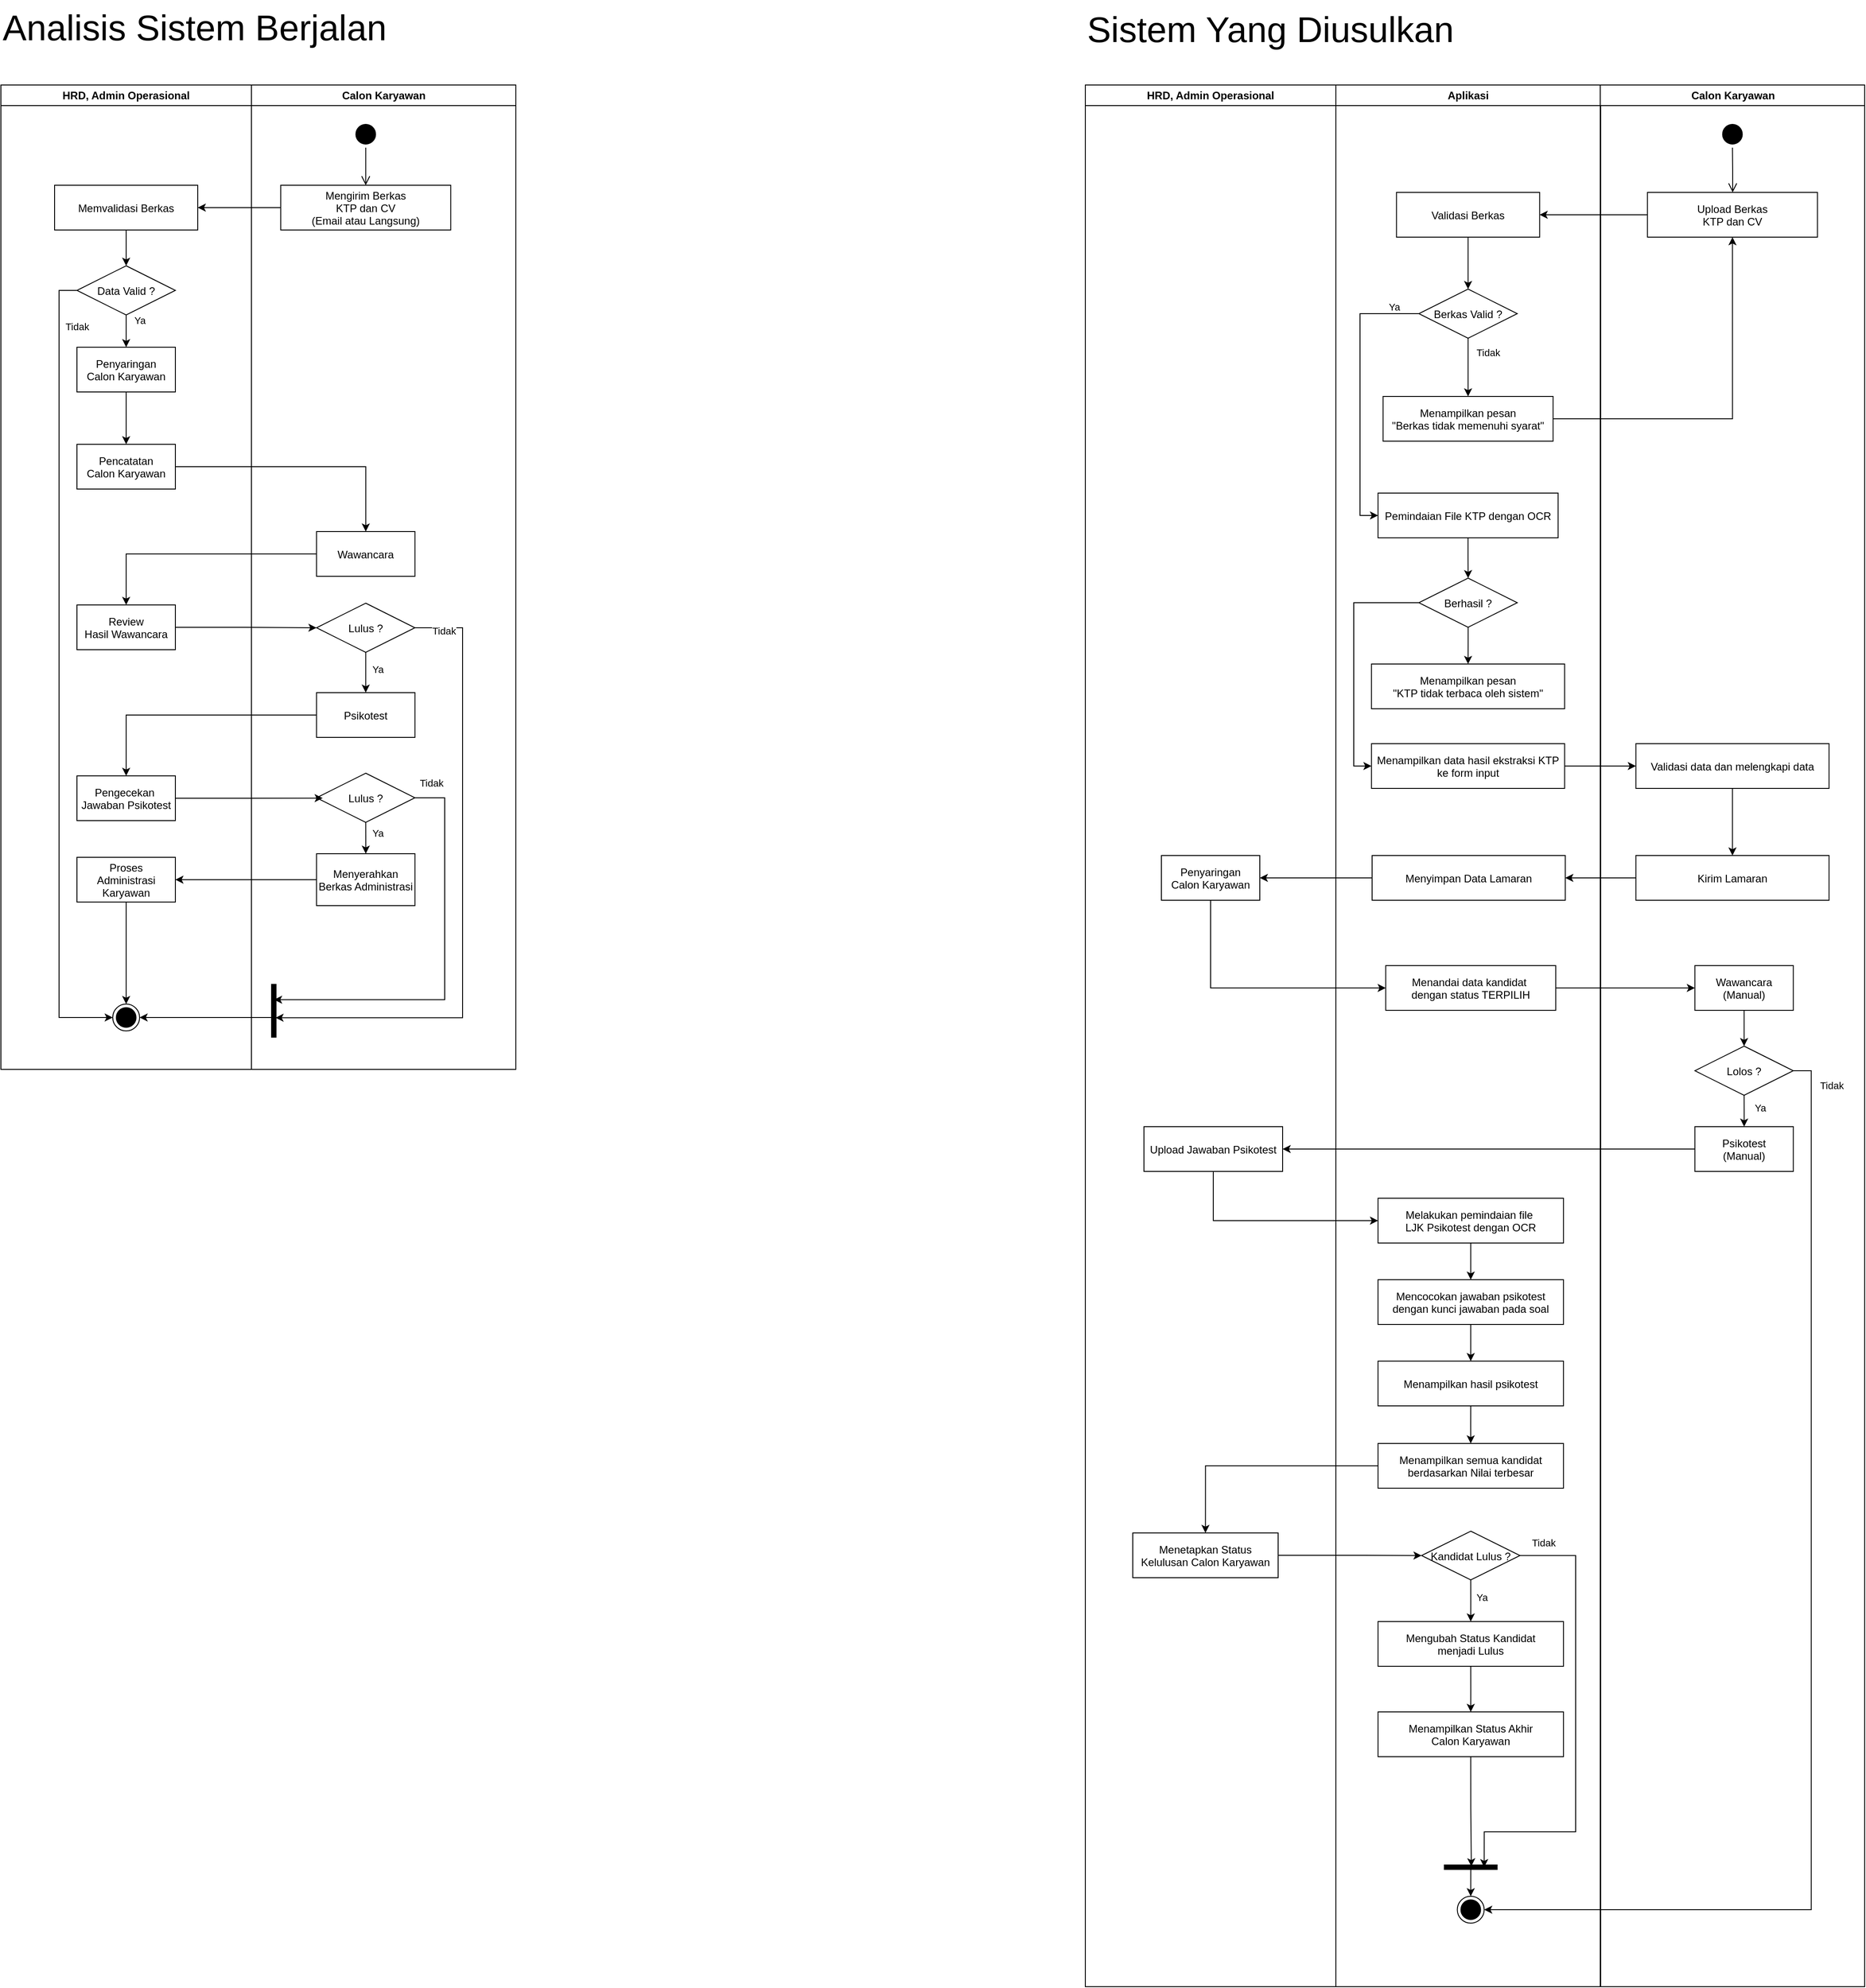<mxfile version="28.0.6">
  <diagram name="Gambaran Umum" id="e7e014a7-5840-1c2e-5031-d8a46d1fe8dd">
    <mxGraphModel dx="992" dy="502" grid="0" gridSize="10" guides="1" tooltips="1" connect="1" arrows="1" fold="1" page="1" pageScale="1" pageWidth="1169" pageHeight="826" background="none" math="0" shadow="0">
      <root>
        <mxCell id="0" />
        <mxCell id="1" parent="0" />
        <mxCell id="2" value="HRD, Admin Operasional" style="swimlane;whiteSpace=wrap" parent="1" vertex="1">
          <mxGeometry x="40" y="120" width="280" height="1100" as="geometry">
            <mxRectangle x="164.5" y="128" width="90" height="30" as="alternateBounds" />
          </mxGeometry>
        </mxCell>
        <mxCell id="21" value="Data Valid ?" style="rhombus;fillColor=#FFFFFF;strokeColor=#000000;" parent="2" vertex="1">
          <mxGeometry x="85" y="202" width="110" height="55" as="geometry" />
        </mxCell>
        <mxCell id="7" value="Memvalidasi Berkas" style="" parent="2" vertex="1">
          <mxGeometry x="60" y="112" width="160" height="50" as="geometry" />
        </mxCell>
        <mxCell id="RKCoc4Ff2t_dRbGgtJyt-48" style="edgeStyle=orthogonalEdgeStyle;rounded=0;orthogonalLoop=1;jettySize=auto;html=1;exitX=0.5;exitY=1;exitDx=0;exitDy=0;" parent="2" source="7" target="21" edge="1">
          <mxGeometry relative="1" as="geometry" />
        </mxCell>
        <mxCell id="RKCoc4Ff2t_dRbGgtJyt-82" value="Proses&#xa;Administrasi&#xa;Karyawan" style="" parent="2" vertex="1">
          <mxGeometry x="85" y="863" width="110" height="50" as="geometry" />
        </mxCell>
        <mxCell id="YIHD0tMDVWa32eO57tJM-167" value="Pengecekan &#xa;Jawaban Psikotest" style="" parent="2" vertex="1">
          <mxGeometry x="85" y="772" width="110" height="50" as="geometry" />
        </mxCell>
        <mxCell id="YIHD0tMDVWa32eO57tJM-172" value="Review&#xa;Hasil Wawancara" style="" parent="2" vertex="1">
          <mxGeometry x="85" y="581" width="110" height="50" as="geometry" />
        </mxCell>
        <mxCell id="vegIoyeHo5Jib-Qd6CoS-21" value="Penyaringan&#xa;Calon Karyawan" style="" parent="2" vertex="1">
          <mxGeometry x="85" y="293" width="110" height="50" as="geometry" />
        </mxCell>
        <mxCell id="RKCoc4Ff2t_dRbGgtJyt-49" style="edgeStyle=orthogonalEdgeStyle;rounded=0;orthogonalLoop=1;jettySize=auto;html=1;entryX=0.5;entryY=0;entryDx=0;entryDy=0;" parent="2" source="21" target="vegIoyeHo5Jib-Qd6CoS-21" edge="1">
          <mxGeometry relative="1" as="geometry">
            <mxPoint x="140" y="310" as="targetPoint" />
            <mxPoint x="140" y="314" as="sourcePoint" />
          </mxGeometry>
        </mxCell>
        <mxCell id="RKCoc4Ff2t_dRbGgtJyt-101" value="Ya" style="edgeLabel;html=1;align=center;verticalAlign=middle;resizable=0;points=[];" parent="RKCoc4Ff2t_dRbGgtJyt-49" vertex="1" connectable="0">
          <mxGeometry x="-0.739" y="-2" relative="1" as="geometry">
            <mxPoint x="17" as="offset" />
          </mxGeometry>
        </mxCell>
        <mxCell id="3" value="Calon Karyawan" style="swimlane;whiteSpace=wrap" parent="1" vertex="1">
          <mxGeometry x="320" y="120" width="295.5" height="1100" as="geometry" />
        </mxCell>
        <mxCell id="13" value="" style="ellipse;shape=startState;fillColor=#000000;strokeColor=#000000;" parent="3" vertex="1">
          <mxGeometry x="112.75" y="40" width="30" height="30" as="geometry" />
        </mxCell>
        <mxCell id="14" value="" style="edgeStyle=elbowEdgeStyle;elbow=vertical;verticalAlign=bottom;endArrow=open;endSize=8;strokeColor=#000000;endFill=1;rounded=0" parent="3" source="13" target="15" edge="1">
          <mxGeometry x="40" y="20" as="geometry">
            <mxPoint x="55" y="90" as="targetPoint" />
          </mxGeometry>
        </mxCell>
        <mxCell id="RKCoc4Ff2t_dRbGgtJyt-69" style="edgeStyle=orthogonalEdgeStyle;rounded=0;orthogonalLoop=1;jettySize=auto;html=1;exitX=0.5;exitY=1;exitDx=0;exitDy=0;" parent="3" source="RKCoc4Ff2t_dRbGgtJyt-57" target="RKCoc4Ff2t_dRbGgtJyt-66" edge="1">
          <mxGeometry relative="1" as="geometry" />
        </mxCell>
        <mxCell id="RKCoc4Ff2t_dRbGgtJyt-106" value="Ya" style="edgeLabel;html=1;align=center;verticalAlign=middle;resizable=0;points=[];" parent="RKCoc4Ff2t_dRbGgtJyt-69" vertex="1" connectable="0">
          <mxGeometry x="-0.216" y="1" relative="1" as="geometry">
            <mxPoint x="12" y="1" as="offset" />
          </mxGeometry>
        </mxCell>
        <mxCell id="RKCoc4Ff2t_dRbGgtJyt-91" style="edgeStyle=orthogonalEdgeStyle;rounded=0;orthogonalLoop=1;jettySize=auto;html=1;exitX=1;exitY=0.5;exitDx=0;exitDy=0;entryX=0.63;entryY=0.374;entryDx=0;entryDy=0;entryPerimeter=0;" parent="3" source="RKCoc4Ff2t_dRbGgtJyt-57" target="RKCoc4Ff2t_dRbGgtJyt-73" edge="1">
          <mxGeometry relative="1" as="geometry">
            <mxPoint x="5.5" y="992" as="targetPoint" />
            <Array as="points">
              <mxPoint x="236" y="607" />
              <mxPoint x="236" y="1042" />
            </Array>
          </mxGeometry>
        </mxCell>
        <mxCell id="RKCoc4Ff2t_dRbGgtJyt-107" value="Tidak" style="edgeLabel;html=1;align=center;verticalAlign=middle;resizable=0;points=[];" parent="RKCoc4Ff2t_dRbGgtJyt-91" vertex="1" connectable="0">
          <mxGeometry x="-0.785" relative="1" as="geometry">
            <mxPoint x="-21" y="-19" as="offset" />
          </mxGeometry>
        </mxCell>
        <mxCell id="RKCoc4Ff2t_dRbGgtJyt-71" style="edgeStyle=orthogonalEdgeStyle;rounded=0;orthogonalLoop=1;jettySize=auto;html=1;exitX=0.5;exitY=1;exitDx=0;exitDy=0;" parent="3" source="RKCoc4Ff2t_dRbGgtJyt-67" target="RKCoc4Ff2t_dRbGgtJyt-68" edge="1">
          <mxGeometry relative="1" as="geometry" />
        </mxCell>
        <mxCell id="RKCoc4Ff2t_dRbGgtJyt-108" value="Ya" style="edgeLabel;html=1;align=center;verticalAlign=middle;resizable=0;points=[];" parent="RKCoc4Ff2t_dRbGgtJyt-71" vertex="1" connectable="0">
          <mxGeometry x="-0.474" y="-1" relative="1" as="geometry">
            <mxPoint x="14" as="offset" />
          </mxGeometry>
        </mxCell>
        <mxCell id="15" value="Mengirim Berkas&#xa;KTP dan CV&#xa;(Email atau Langsung)" style="" parent="3" vertex="1">
          <mxGeometry x="32.75" y="112" width="190" height="50" as="geometry" />
        </mxCell>
        <mxCell id="RKCoc4Ff2t_dRbGgtJyt-93" style="edgeStyle=orthogonalEdgeStyle;rounded=0;orthogonalLoop=1;jettySize=auto;html=1;exitX=1;exitY=0.5;exitDx=0;exitDy=0;entryX=0.293;entryY=0.48;entryDx=0;entryDy=0;entryPerimeter=0;" parent="3" source="RKCoc4Ff2t_dRbGgtJyt-67" target="RKCoc4Ff2t_dRbGgtJyt-73" edge="1">
          <mxGeometry relative="1" as="geometry">
            <mxPoint x="25.5" y="1072" as="targetPoint" />
            <Array as="points">
              <mxPoint x="216" y="797" />
              <mxPoint x="216" y="1022" />
            </Array>
          </mxGeometry>
        </mxCell>
        <mxCell id="RKCoc4Ff2t_dRbGgtJyt-109" value="Tidak" style="edgeLabel;html=1;align=center;verticalAlign=middle;resizable=0;points=[];" parent="RKCoc4Ff2t_dRbGgtJyt-93" vertex="1" connectable="0">
          <mxGeometry x="-0.923" y="-1" relative="1" as="geometry">
            <mxPoint y="-18" as="offset" />
          </mxGeometry>
        </mxCell>
        <mxCell id="RKCoc4Ff2t_dRbGgtJyt-54" value="Pencatatan&#xa;Calon Karyawan" style="" parent="3" vertex="1">
          <mxGeometry x="-195" y="401.5" width="110" height="50" as="geometry" />
        </mxCell>
        <mxCell id="RKCoc4Ff2t_dRbGgtJyt-59" style="edgeStyle=orthogonalEdgeStyle;rounded=0;orthogonalLoop=1;jettySize=auto;html=1;exitX=1;exitY=0.5;exitDx=0;exitDy=0;" parent="3" source="RKCoc4Ff2t_dRbGgtJyt-54" target="RKCoc4Ff2t_dRbGgtJyt-56" edge="1">
          <mxGeometry relative="1" as="geometry">
            <mxPoint x="72.75" y="426.5" as="targetPoint" />
          </mxGeometry>
        </mxCell>
        <mxCell id="RKCoc4Ff2t_dRbGgtJyt-56" value="Wawancara" style="" parent="3" vertex="1">
          <mxGeometry x="72.75" y="499" width="110" height="50" as="geometry" />
        </mxCell>
        <mxCell id="RKCoc4Ff2t_dRbGgtJyt-57" value="Lulus ?" style="rhombus;fillColor=#FFFFFF;strokeColor=#000000;" parent="3" vertex="1">
          <mxGeometry x="72.75" y="579" width="110" height="55" as="geometry" />
        </mxCell>
        <mxCell id="RKCoc4Ff2t_dRbGgtJyt-66" value="Psikotest" style="" parent="3" vertex="1">
          <mxGeometry x="72.75" y="679" width="110" height="50" as="geometry" />
        </mxCell>
        <mxCell id="RKCoc4Ff2t_dRbGgtJyt-67" value="Lulus ?" style="rhombus;fillColor=#FFFFFF;strokeColor=#000000;" parent="3" vertex="1">
          <mxGeometry x="72.75" y="769" width="110" height="55" as="geometry" />
        </mxCell>
        <mxCell id="RKCoc4Ff2t_dRbGgtJyt-68" value="Menyerahkan&#xa;Berkas Administrasi" style="" parent="3" vertex="1">
          <mxGeometry x="72.75" y="859" width="110" height="58" as="geometry" />
        </mxCell>
        <mxCell id="RKCoc4Ff2t_dRbGgtJyt-41" value="" style="ellipse;html=1;shape=endState;fillColor=#000000;strokeColor=#000000;" parent="3" vertex="1">
          <mxGeometry x="-155" y="1027" width="30" height="30" as="geometry" />
        </mxCell>
        <mxCell id="RKCoc4Ff2t_dRbGgtJyt-100" style="edgeStyle=orthogonalEdgeStyle;rounded=0;orthogonalLoop=1;jettySize=auto;html=1;exitX=0.25;exitY=0.5;exitDx=0;exitDy=0;exitPerimeter=0;entryX=1;entryY=0.5;entryDx=0;entryDy=0;" parent="3" source="RKCoc4Ff2t_dRbGgtJyt-73" target="RKCoc4Ff2t_dRbGgtJyt-41" edge="1">
          <mxGeometry relative="1" as="geometry">
            <Array as="points">
              <mxPoint x="25" y="1042" />
            </Array>
          </mxGeometry>
        </mxCell>
        <mxCell id="RKCoc4Ff2t_dRbGgtJyt-73" value="" style="shape=line;strokeWidth=6;strokeColor=#000000;rotation=90" parent="3" vertex="1">
          <mxGeometry x="-5" y="1027" width="60" height="15" as="geometry" />
        </mxCell>
        <mxCell id="RKCoc4Ff2t_dRbGgtJyt-46" value="" style="endArrow=classic;html=1;rounded=0;exitX=0;exitY=0.5;exitDx=0;exitDy=0;" parent="1" source="15" target="7" edge="1">
          <mxGeometry width="50" height="50" relative="1" as="geometry">
            <mxPoint x="450" y="400" as="sourcePoint" />
            <mxPoint x="500" y="350" as="targetPoint" />
          </mxGeometry>
        </mxCell>
        <mxCell id="RKCoc4Ff2t_dRbGgtJyt-50" style="edgeStyle=orthogonalEdgeStyle;rounded=0;orthogonalLoop=1;jettySize=auto;html=1;exitX=0;exitY=0.5;exitDx=0;exitDy=0;entryX=0;entryY=0.5;entryDx=0;entryDy=0;" parent="1" source="21" target="RKCoc4Ff2t_dRbGgtJyt-41" edge="1">
          <mxGeometry relative="1" as="geometry" />
        </mxCell>
        <mxCell id="RKCoc4Ff2t_dRbGgtJyt-102" value="Tidak" style="edgeLabel;html=1;align=center;verticalAlign=middle;resizable=0;points=[];" parent="RKCoc4Ff2t_dRbGgtJyt-50" vertex="1" connectable="0">
          <mxGeometry x="-0.934" relative="1" as="geometry">
            <mxPoint x="20" y="31" as="offset" />
          </mxGeometry>
        </mxCell>
        <mxCell id="RKCoc4Ff2t_dRbGgtJyt-86" style="edgeStyle=orthogonalEdgeStyle;rounded=0;orthogonalLoop=1;jettySize=auto;html=1;exitX=0;exitY=0.5;exitDx=0;exitDy=0;" parent="1" source="RKCoc4Ff2t_dRbGgtJyt-68" target="RKCoc4Ff2t_dRbGgtJyt-82" edge="1">
          <mxGeometry relative="1" as="geometry" />
        </mxCell>
        <mxCell id="YIHD0tMDVWa32eO57tJM-22" value="Analisis Sistem Berjalan" style="text;html=1;align=left;verticalAlign=middle;resizable=0;points=[];autosize=1;strokeColor=none;fillColor=none;fontSize=40;" parent="1" vertex="1">
          <mxGeometry x="40" y="25" width="450" height="60" as="geometry" />
        </mxCell>
        <mxCell id="YIHD0tMDVWa32eO57tJM-25" value="Sistem Yang Diusulkan" style="text;html=1;align=left;verticalAlign=middle;resizable=0;points=[];autosize=1;strokeColor=none;fillColor=none;fontSize=40;" parent="1" vertex="1">
          <mxGeometry x="1252" y="27" width="430" height="60" as="geometry" />
        </mxCell>
        <mxCell id="YIHD0tMDVWa32eO57tJM-102" value="HRD, Admin Operasional" style="swimlane;whiteSpace=wrap" parent="1" vertex="1">
          <mxGeometry x="1252" y="120" width="280" height="2125" as="geometry">
            <mxRectangle x="164.5" y="128" width="90" height="30" as="alternateBounds" />
          </mxGeometry>
        </mxCell>
        <mxCell id="YIHD0tMDVWa32eO57tJM-129" value="Penyaringan&#xa;Calon Karyawan" style="" parent="YIHD0tMDVWa32eO57tJM-102" vertex="1">
          <mxGeometry x="85" y="861" width="110" height="50" as="geometry" />
        </mxCell>
        <mxCell id="YIHD0tMDVWa32eO57tJM-111" value="Aplikasi" style="swimlane;whiteSpace=wrap;startSize=23;fillColor=default;" parent="1" vertex="1">
          <mxGeometry x="1532" y="120" width="296" height="2125" as="geometry" />
        </mxCell>
        <mxCell id="YIHD0tMDVWa32eO57tJM-105" value="Validasi Berkas" style="" parent="YIHD0tMDVWa32eO57tJM-111" vertex="1">
          <mxGeometry x="67.75" y="120" width="160" height="50" as="geometry" />
        </mxCell>
        <mxCell id="jaqBcTecHECJfo1LTqMZ-30" style="edgeStyle=orthogonalEdgeStyle;rounded=0;orthogonalLoop=1;jettySize=auto;html=1;entryX=0.5;entryY=0;entryDx=0;entryDy=0;exitX=0.5;exitY=1;exitDx=0;exitDy=0;" parent="YIHD0tMDVWa32eO57tJM-111" source="YIHD0tMDVWa32eO57tJM-104" target="jaqBcTecHECJfo1LTqMZ-29" edge="1">
          <mxGeometry relative="1" as="geometry">
            <mxPoint x="148" y="290" as="sourcePoint" />
          </mxGeometry>
        </mxCell>
        <mxCell id="vegIoyeHo5Jib-Qd6CoS-25" value="Tidak" style="edgeLabel;html=1;align=center;verticalAlign=middle;resizable=0;points=[];" parent="jaqBcTecHECJfo1LTqMZ-30" vertex="1" connectable="0">
          <mxGeometry x="-0.571" relative="1" as="geometry">
            <mxPoint x="22" y="2" as="offset" />
          </mxGeometry>
        </mxCell>
        <mxCell id="RHaWf_Yq4CW312gJQsgt-28" style="edgeStyle=orthogonalEdgeStyle;rounded=0;orthogonalLoop=1;jettySize=auto;html=1;entryX=0;entryY=0.5;entryDx=0;entryDy=0;exitX=0;exitY=0.5;exitDx=0;exitDy=0;" edge="1" parent="YIHD0tMDVWa32eO57tJM-111" source="YIHD0tMDVWa32eO57tJM-104" target="RHaWf_Yq4CW312gJQsgt-24">
          <mxGeometry relative="1" as="geometry">
            <Array as="points">
              <mxPoint x="27" y="256" />
              <mxPoint x="27" y="481" />
            </Array>
          </mxGeometry>
        </mxCell>
        <mxCell id="RHaWf_Yq4CW312gJQsgt-29" value="Ya" style="edgeLabel;html=1;align=center;verticalAlign=middle;resizable=0;points=[];" vertex="1" connectable="0" parent="RHaWf_Yq4CW312gJQsgt-28">
          <mxGeometry x="-0.839" y="-1" relative="1" as="geometry">
            <mxPoint x="-3" y="-7" as="offset" />
          </mxGeometry>
        </mxCell>
        <mxCell id="YIHD0tMDVWa32eO57tJM-104" value="Berkas Valid ?" style="rhombus;fillColor=#FFFFFF;strokeColor=#000000;" parent="YIHD0tMDVWa32eO57tJM-111" vertex="1">
          <mxGeometry x="92.75" y="228" width="110" height="55" as="geometry" />
        </mxCell>
        <mxCell id="YIHD0tMDVWa32eO57tJM-106" style="edgeStyle=orthogonalEdgeStyle;rounded=0;orthogonalLoop=1;jettySize=auto;html=1;exitX=0.5;exitY=1;exitDx=0;exitDy=0;" parent="YIHD0tMDVWa32eO57tJM-111" source="YIHD0tMDVWa32eO57tJM-105" target="YIHD0tMDVWa32eO57tJM-104" edge="1">
          <mxGeometry relative="1" as="geometry" />
        </mxCell>
        <mxCell id="RHaWf_Yq4CW312gJQsgt-22" style="edgeStyle=orthogonalEdgeStyle;rounded=0;orthogonalLoop=1;jettySize=auto;html=1;" edge="1" parent="YIHD0tMDVWa32eO57tJM-111" source="YIHD0tMDVWa32eO57tJM-159" target="RHaWf_Yq4CW312gJQsgt-21">
          <mxGeometry relative="1" as="geometry" />
        </mxCell>
        <mxCell id="jaqBcTecHECJfo1LTqMZ-38" style="edgeStyle=orthogonalEdgeStyle;rounded=0;orthogonalLoop=1;jettySize=auto;html=1;exitX=0;exitY=0.5;exitDx=0;exitDy=0;entryX=0.5;entryY=0;entryDx=0;entryDy=0;" parent="YIHD0tMDVWa32eO57tJM-111" source="jaqBcTecHECJfo1LTqMZ-23" target="YIHD0tMDVWa32eO57tJM-108" edge="1">
          <mxGeometry relative="1" as="geometry" />
        </mxCell>
        <mxCell id="jaqBcTecHECJfo1LTqMZ-26" style="edgeStyle=orthogonalEdgeStyle;rounded=0;orthogonalLoop=1;jettySize=auto;html=1;exitX=0.5;exitY=1;exitDx=0;exitDy=0;entryX=0.5;entryY=0;entryDx=0;entryDy=0;" parent="YIHD0tMDVWa32eO57tJM-111" source="jaqBcTecHECJfo1LTqMZ-21" target="jaqBcTecHECJfo1LTqMZ-23" edge="1">
          <mxGeometry relative="1" as="geometry" />
        </mxCell>
        <mxCell id="jaqBcTecHECJfo1LTqMZ-29" value="Menampilkan pesan&#xa;&quot;Berkas tidak memenuhi syarat&quot;" style="" parent="YIHD0tMDVWa32eO57tJM-111" vertex="1">
          <mxGeometry x="52.75" y="348" width="190" height="50" as="geometry" />
        </mxCell>
        <mxCell id="jaqBcTecHECJfo1LTqMZ-48" style="edgeStyle=orthogonalEdgeStyle;rounded=0;orthogonalLoop=1;jettySize=auto;html=1;exitX=0.5;exitY=1;exitDx=0;exitDy=0;entryX=0.511;entryY=0.436;entryDx=0;entryDy=0;entryPerimeter=0;" parent="YIHD0tMDVWa32eO57tJM-111" source="jaqBcTecHECJfo1LTqMZ-22" target="jaqBcTecHECJfo1LTqMZ-51" edge="1">
          <mxGeometry relative="1" as="geometry">
            <mxPoint x="148.733" y="1532" as="targetPoint" />
          </mxGeometry>
        </mxCell>
        <mxCell id="jaqBcTecHECJfo1LTqMZ-43" style="edgeStyle=orthogonalEdgeStyle;rounded=0;orthogonalLoop=1;jettySize=auto;html=1;exitX=1;exitY=0.5;exitDx=0;exitDy=0;entryX=0;entryY=0.5;entryDx=0;entryDy=0;" parent="YIHD0tMDVWa32eO57tJM-111" source="YIHD0tMDVWa32eO57tJM-108" target="jaqBcTecHECJfo1LTqMZ-39" edge="1">
          <mxGeometry relative="1" as="geometry" />
        </mxCell>
        <mxCell id="jaqBcTecHECJfo1LTqMZ-45" style="edgeStyle=orthogonalEdgeStyle;rounded=0;orthogonalLoop=1;jettySize=auto;html=1;exitX=0.5;exitY=1;exitDx=0;exitDy=0;" parent="YIHD0tMDVWa32eO57tJM-111" source="jaqBcTecHECJfo1LTqMZ-28" target="jaqBcTecHECJfo1LTqMZ-22" edge="1">
          <mxGeometry relative="1" as="geometry" />
        </mxCell>
        <mxCell id="jaqBcTecHECJfo1LTqMZ-41" style="edgeStyle=orthogonalEdgeStyle;rounded=0;orthogonalLoop=1;jettySize=auto;html=1;exitX=0.5;exitY=1;exitDx=0;exitDy=0;" parent="YIHD0tMDVWa32eO57tJM-111" source="jaqBcTecHECJfo1LTqMZ-39" target="jaqBcTecHECJfo1LTqMZ-28" edge="1">
          <mxGeometry relative="1" as="geometry" />
        </mxCell>
        <mxCell id="vegIoyeHo5Jib-Qd6CoS-28" value="Ya" style="edgeLabel;html=1;align=center;verticalAlign=middle;resizable=0;points=[];" parent="jaqBcTecHECJfo1LTqMZ-41" vertex="1" connectable="0">
          <mxGeometry x="-0.115" y="3" relative="1" as="geometry">
            <mxPoint x="9" y="-1" as="offset" />
          </mxGeometry>
        </mxCell>
        <mxCell id="jaqBcTecHECJfo1LTqMZ-50" style="rounded=0;orthogonalLoop=1;jettySize=auto;html=1;exitX=1;exitY=0.5;exitDx=0;exitDy=0;entryX=0.75;entryY=0.5;entryDx=0;entryDy=0;entryPerimeter=0;edgeStyle=orthogonalEdgeStyle;" parent="YIHD0tMDVWa32eO57tJM-111" source="jaqBcTecHECJfo1LTqMZ-39" target="jaqBcTecHECJfo1LTqMZ-51" edge="1">
          <mxGeometry relative="1" as="geometry">
            <mxPoint x="221" y="1642" as="targetPoint" />
            <Array as="points">
              <mxPoint x="268" y="1643" />
              <mxPoint x="268" y="1952" />
              <mxPoint x="166" y="1952" />
            </Array>
          </mxGeometry>
        </mxCell>
        <mxCell id="vegIoyeHo5Jib-Qd6CoS-29" value="Tidak" style="edgeLabel;html=1;align=center;verticalAlign=middle;resizable=0;points=[];" parent="jaqBcTecHECJfo1LTqMZ-50" vertex="1" connectable="0">
          <mxGeometry x="-0.91" y="2" relative="1" as="geometry">
            <mxPoint x="3" y="-13" as="offset" />
          </mxGeometry>
        </mxCell>
        <mxCell id="jaqBcTecHECJfo1LTqMZ-53" style="edgeStyle=orthogonalEdgeStyle;rounded=0;orthogonalLoop=1;jettySize=auto;html=1;exitX=0.25;exitY=0.5;exitDx=0;exitDy=0;exitPerimeter=0;entryX=0.5;entryY=0;entryDx=0;entryDy=0;" parent="YIHD0tMDVWa32eO57tJM-111" source="jaqBcTecHECJfo1LTqMZ-51" target="YIHD0tMDVWa32eO57tJM-137" edge="1">
          <mxGeometry relative="1" as="geometry" />
        </mxCell>
        <mxCell id="RHaWf_Yq4CW312gJQsgt-23" style="edgeStyle=orthogonalEdgeStyle;rounded=0;orthogonalLoop=1;jettySize=auto;html=1;" edge="1" parent="YIHD0tMDVWa32eO57tJM-111" source="RHaWf_Yq4CW312gJQsgt-21" target="jaqBcTecHECJfo1LTqMZ-21">
          <mxGeometry relative="1" as="geometry" />
        </mxCell>
        <mxCell id="YIHD0tMDVWa32eO57tJM-126" value="Menandai data kandidat &#xa;dengan status TERPILIH" style="" parent="YIHD0tMDVWa32eO57tJM-111" vertex="1">
          <mxGeometry x="55.75" y="984" width="190" height="50" as="geometry" />
        </mxCell>
        <mxCell id="YIHD0tMDVWa32eO57tJM-147" value="Wawancara&#xa;(Manual)" style="" parent="YIHD0tMDVWa32eO57tJM-111" vertex="1">
          <mxGeometry x="401.25" y="984" width="110" height="50" as="geometry" />
        </mxCell>
        <mxCell id="YIHD0tMDVWa32eO57tJM-156" value="Lolos ?" style="rhombus;fillColor=#FFFFFF;strokeColor=#000000;" parent="YIHD0tMDVWa32eO57tJM-111" vertex="1">
          <mxGeometry x="401.25" y="1074" width="110" height="55" as="geometry" />
        </mxCell>
        <mxCell id="YIHD0tMDVWa32eO57tJM-155" value="Psikotest&#xa;(Manual)" style="" parent="YIHD0tMDVWa32eO57tJM-111" vertex="1">
          <mxGeometry x="401.25" y="1164" width="110" height="50" as="geometry" />
        </mxCell>
        <mxCell id="YIHD0tMDVWa32eO57tJM-157" value="Upload Jawaban Psikotest" style="" parent="YIHD0tMDVWa32eO57tJM-111" vertex="1">
          <mxGeometry x="-214.5" y="1164" width="155" height="50" as="geometry" />
        </mxCell>
        <mxCell id="YIHD0tMDVWa32eO57tJM-159" value="Melakukan pemindaian file &#xa;LJK Psikotest dengan OCR" style="" parent="YIHD0tMDVWa32eO57tJM-111" vertex="1">
          <mxGeometry x="47.13" y="1244" width="207.25" height="50" as="geometry" />
        </mxCell>
        <mxCell id="YIHD0tMDVWa32eO57tJM-154" style="edgeStyle=orthogonalEdgeStyle;rounded=0;orthogonalLoop=1;jettySize=auto;html=1;exitX=1;exitY=0.5;exitDx=0;exitDy=0;entryX=0;entryY=0.5;entryDx=0;entryDy=0;" parent="YIHD0tMDVWa32eO57tJM-111" source="YIHD0tMDVWa32eO57tJM-126" target="YIHD0tMDVWa32eO57tJM-147" edge="1">
          <mxGeometry relative="1" as="geometry" />
        </mxCell>
        <mxCell id="RHaWf_Yq4CW312gJQsgt-21" value="Mencocokan jawaban psikotest&#xa;dengan kunci jawaban pada soal" style="" vertex="1" parent="YIHD0tMDVWa32eO57tJM-111">
          <mxGeometry x="47.12" y="1335" width="207.25" height="50" as="geometry" />
        </mxCell>
        <mxCell id="jaqBcTecHECJfo1LTqMZ-47" style="edgeStyle=orthogonalEdgeStyle;rounded=0;orthogonalLoop=1;jettySize=auto;html=1;exitX=1;exitY=0.5;exitDx=0;exitDy=0;entryX=1;entryY=0.5;entryDx=0;entryDy=0;" parent="YIHD0tMDVWa32eO57tJM-111" source="YIHD0tMDVWa32eO57tJM-156" target="YIHD0tMDVWa32eO57tJM-137" edge="1">
          <mxGeometry relative="1" as="geometry" />
        </mxCell>
        <mxCell id="vegIoyeHo5Jib-Qd6CoS-27" value="Tidak" style="edgeLabel;html=1;align=center;verticalAlign=middle;resizable=0;points=[];" parent="jaqBcTecHECJfo1LTqMZ-47" vertex="1" connectable="0">
          <mxGeometry x="-0.948" y="-1" relative="1" as="geometry">
            <mxPoint x="23" y="2" as="offset" />
          </mxGeometry>
        </mxCell>
        <mxCell id="jaqBcTecHECJfo1LTqMZ-21" value="Menampilkan hasil psikotest" style="" parent="YIHD0tMDVWa32eO57tJM-111" vertex="1">
          <mxGeometry x="47.12" y="1426" width="207.25" height="50" as="geometry" />
        </mxCell>
        <mxCell id="YIHD0tMDVWa32eO57tJM-161" style="edgeStyle=orthogonalEdgeStyle;rounded=0;orthogonalLoop=1;jettySize=auto;html=1;exitX=0.5;exitY=1;exitDx=0;exitDy=0;" parent="YIHD0tMDVWa32eO57tJM-111" source="YIHD0tMDVWa32eO57tJM-147" target="YIHD0tMDVWa32eO57tJM-156" edge="1">
          <mxGeometry relative="1" as="geometry" />
        </mxCell>
        <mxCell id="jaqBcTecHECJfo1LTqMZ-23" value="Menampilkan semua kandidat&#xa;berdasarkan Nilai terbesar" style="" parent="YIHD0tMDVWa32eO57tJM-111" vertex="1">
          <mxGeometry x="47.13" y="1518" width="207.25" height="50" as="geometry" />
        </mxCell>
        <mxCell id="YIHD0tMDVWa32eO57tJM-160" style="edgeStyle=orthogonalEdgeStyle;rounded=0;orthogonalLoop=1;jettySize=auto;html=1;exitX=0.5;exitY=1;exitDx=0;exitDy=0;" parent="YIHD0tMDVWa32eO57tJM-111" source="YIHD0tMDVWa32eO57tJM-156" target="YIHD0tMDVWa32eO57tJM-155" edge="1">
          <mxGeometry relative="1" as="geometry" />
        </mxCell>
        <mxCell id="vegIoyeHo5Jib-Qd6CoS-26" value="Ya" style="edgeLabel;html=1;align=center;verticalAlign=middle;resizable=0;points=[];" parent="YIHD0tMDVWa32eO57tJM-160" vertex="1" connectable="0">
          <mxGeometry x="-0.551" y="1" relative="1" as="geometry">
            <mxPoint x="16" y="4" as="offset" />
          </mxGeometry>
        </mxCell>
        <mxCell id="YIHD0tMDVWa32eO57tJM-108" value="Menetapkan Status&#xa;Kelulusan Calon Karyawan" style="" parent="YIHD0tMDVWa32eO57tJM-111" vertex="1">
          <mxGeometry x="-227" y="1618" width="162.5" height="50" as="geometry" />
        </mxCell>
        <mxCell id="YIHD0tMDVWa32eO57tJM-162" style="edgeStyle=orthogonalEdgeStyle;rounded=0;orthogonalLoop=1;jettySize=auto;html=1;exitX=0;exitY=0.5;exitDx=0;exitDy=0;" parent="YIHD0tMDVWa32eO57tJM-111" source="YIHD0tMDVWa32eO57tJM-155" target="YIHD0tMDVWa32eO57tJM-157" edge="1">
          <mxGeometry relative="1" as="geometry" />
        </mxCell>
        <mxCell id="jaqBcTecHECJfo1LTqMZ-39" value="Kandidat Lulus ?" style="rhombus;fillColor=#FFFFFF;strokeColor=#000000;" parent="YIHD0tMDVWa32eO57tJM-111" vertex="1">
          <mxGeometry x="95.76" y="1616" width="110" height="54.5" as="geometry" />
        </mxCell>
        <mxCell id="YIHD0tMDVWa32eO57tJM-163" style="edgeStyle=orthogonalEdgeStyle;rounded=0;orthogonalLoop=1;jettySize=auto;html=1;exitX=0.5;exitY=1;exitDx=0;exitDy=0;entryX=0;entryY=0.5;entryDx=0;entryDy=0;" parent="YIHD0tMDVWa32eO57tJM-111" source="YIHD0tMDVWa32eO57tJM-157" target="YIHD0tMDVWa32eO57tJM-159" edge="1">
          <mxGeometry relative="1" as="geometry" />
        </mxCell>
        <mxCell id="jaqBcTecHECJfo1LTqMZ-28" value="Mengubah Status Kandidat&#xa;menjadi Lulus" style="" parent="YIHD0tMDVWa32eO57tJM-111" vertex="1">
          <mxGeometry x="47.13" y="1717" width="207.25" height="50" as="geometry" />
        </mxCell>
        <mxCell id="jaqBcTecHECJfo1LTqMZ-22" value="Menampilkan Status Akhir&#xa;Calon Karyawan" style="" parent="YIHD0tMDVWa32eO57tJM-111" vertex="1">
          <mxGeometry x="47.13" y="1818" width="207.25" height="50" as="geometry" />
        </mxCell>
        <mxCell id="jaqBcTecHECJfo1LTqMZ-51" value="" style="shape=line;strokeWidth=6;strokeColor=#000000;rotation=0;" parent="YIHD0tMDVWa32eO57tJM-111" vertex="1">
          <mxGeometry x="120.75" y="1984" width="60" height="15" as="geometry" />
        </mxCell>
        <mxCell id="YIHD0tMDVWa32eO57tJM-137" value="" style="ellipse;html=1;shape=endState;fillColor=#000000;strokeColor=#000000;" parent="YIHD0tMDVWa32eO57tJM-111" vertex="1">
          <mxGeometry x="135.75" y="2024" width="30" height="30" as="geometry" />
        </mxCell>
        <mxCell id="RHaWf_Yq4CW312gJQsgt-30" style="edgeStyle=orthogonalEdgeStyle;rounded=0;orthogonalLoop=1;jettySize=auto;html=1;" edge="1" parent="YIHD0tMDVWa32eO57tJM-111" source="RHaWf_Yq4CW312gJQsgt-24" target="RHaWf_Yq4CW312gJQsgt-26">
          <mxGeometry relative="1" as="geometry" />
        </mxCell>
        <mxCell id="RHaWf_Yq4CW312gJQsgt-24" value="Pemindaian File KTP dengan OCR" style="" vertex="1" parent="YIHD0tMDVWa32eO57tJM-111">
          <mxGeometry x="47.13" y="456" width="201.24" height="50" as="geometry" />
        </mxCell>
        <mxCell id="RHaWf_Yq4CW312gJQsgt-25" value="Menampilkan data hasil ekstraksi KTP&#xa;ke form input" style="" vertex="1" parent="YIHD0tMDVWa32eO57tJM-111">
          <mxGeometry x="39.82" y="736" width="215.87" height="50" as="geometry" />
        </mxCell>
        <mxCell id="RHaWf_Yq4CW312gJQsgt-33" style="edgeStyle=orthogonalEdgeStyle;rounded=0;orthogonalLoop=1;jettySize=auto;html=1;" edge="1" parent="YIHD0tMDVWa32eO57tJM-111" source="RHaWf_Yq4CW312gJQsgt-26" target="RHaWf_Yq4CW312gJQsgt-31">
          <mxGeometry relative="1" as="geometry" />
        </mxCell>
        <mxCell id="RHaWf_Yq4CW312gJQsgt-36" style="edgeStyle=orthogonalEdgeStyle;rounded=0;orthogonalLoop=1;jettySize=auto;html=1;entryX=0;entryY=0.5;entryDx=0;entryDy=0;" edge="1" parent="YIHD0tMDVWa32eO57tJM-111" source="RHaWf_Yq4CW312gJQsgt-26" target="RHaWf_Yq4CW312gJQsgt-25">
          <mxGeometry relative="1" as="geometry">
            <Array as="points">
              <mxPoint x="20" y="579" />
              <mxPoint x="20" y="761" />
            </Array>
          </mxGeometry>
        </mxCell>
        <mxCell id="RHaWf_Yq4CW312gJQsgt-26" value="Berhasil ?" style="rhombus;fillColor=#FFFFFF;strokeColor=#000000;" vertex="1" parent="YIHD0tMDVWa32eO57tJM-111">
          <mxGeometry x="92.75" y="551" width="110" height="55" as="geometry" />
        </mxCell>
        <mxCell id="RHaWf_Yq4CW312gJQsgt-31" value="Menampilkan pesan&#xa;&quot;KTP tidak terbaca oleh sistem&quot;" style="" vertex="1" parent="YIHD0tMDVWa32eO57tJM-111">
          <mxGeometry x="39.81" y="647" width="215.87" height="50" as="geometry" />
        </mxCell>
        <mxCell id="RHaWf_Yq4CW312gJQsgt-39" value="Menyimpan Data Lamaran" style="" vertex="1" parent="YIHD0tMDVWa32eO57tJM-111">
          <mxGeometry x="40.51" y="861" width="215.87" height="50" as="geometry" />
        </mxCell>
        <mxCell id="YIHD0tMDVWa32eO57tJM-143" value="Calon Karyawan" style="swimlane;whiteSpace=wrap" parent="1" vertex="1">
          <mxGeometry x="1827.5" y="120" width="295.5" height="2125" as="geometry" />
        </mxCell>
        <mxCell id="YIHD0tMDVWa32eO57tJM-144" value="" style="ellipse;shape=startState;fillColor=#000000;strokeColor=#000000;" parent="YIHD0tMDVWa32eO57tJM-143" vertex="1">
          <mxGeometry x="132.75" y="40" width="30" height="30" as="geometry" />
        </mxCell>
        <mxCell id="YIHD0tMDVWa32eO57tJM-145" value="" style="edgeStyle=elbowEdgeStyle;elbow=horizontal;verticalAlign=bottom;endArrow=open;endSize=8;strokeColor=#000000;endFill=1;rounded=0" parent="YIHD0tMDVWa32eO57tJM-143" source="YIHD0tMDVWa32eO57tJM-144" target="YIHD0tMDVWa32eO57tJM-146" edge="1">
          <mxGeometry x="40" y="20" as="geometry">
            <mxPoint x="55" y="90" as="targetPoint" />
          </mxGeometry>
        </mxCell>
        <mxCell id="YIHD0tMDVWa32eO57tJM-146" value="Upload Berkas&#xa;KTP dan CV" style="" parent="YIHD0tMDVWa32eO57tJM-143" vertex="1">
          <mxGeometry x="52.75" y="120" width="190" height="50" as="geometry" />
        </mxCell>
        <mxCell id="RHaWf_Yq4CW312gJQsgt-41" style="edgeStyle=orthogonalEdgeStyle;rounded=0;orthogonalLoop=1;jettySize=auto;html=1;" edge="1" parent="YIHD0tMDVWa32eO57tJM-143" source="RHaWf_Yq4CW312gJQsgt-32" target="RHaWf_Yq4CW312gJQsgt-38">
          <mxGeometry relative="1" as="geometry" />
        </mxCell>
        <mxCell id="RHaWf_Yq4CW312gJQsgt-32" value="Validasi data dan melengkapi data" style="" vertex="1" parent="YIHD0tMDVWa32eO57tJM-143">
          <mxGeometry x="39.82" y="736" width="215.87" height="50" as="geometry" />
        </mxCell>
        <mxCell id="RHaWf_Yq4CW312gJQsgt-38" value="Kirim Lamaran" style="" vertex="1" parent="YIHD0tMDVWa32eO57tJM-143">
          <mxGeometry x="39.82" y="861" width="215.87" height="50" as="geometry" />
        </mxCell>
        <mxCell id="YIHD0tMDVWa32eO57tJM-149" style="edgeStyle=orthogonalEdgeStyle;rounded=0;orthogonalLoop=1;jettySize=auto;html=1;exitX=0;exitY=0.5;exitDx=0;exitDy=0;" parent="1" source="YIHD0tMDVWa32eO57tJM-146" target="YIHD0tMDVWa32eO57tJM-105" edge="1">
          <mxGeometry relative="1" as="geometry" />
        </mxCell>
        <mxCell id="YIHD0tMDVWa32eO57tJM-168" style="edgeStyle=orthogonalEdgeStyle;rounded=0;orthogonalLoop=1;jettySize=auto;html=1;exitX=0;exitY=0.5;exitDx=0;exitDy=0;" parent="1" source="RKCoc4Ff2t_dRbGgtJyt-66" target="YIHD0tMDVWa32eO57tJM-167" edge="1">
          <mxGeometry relative="1" as="geometry" />
        </mxCell>
        <mxCell id="YIHD0tMDVWa32eO57tJM-171" style="edgeStyle=orthogonalEdgeStyle;rounded=0;orthogonalLoop=1;jettySize=auto;html=1;exitX=1;exitY=0.5;exitDx=0;exitDy=0;entryX=0.063;entryY=0.506;entryDx=0;entryDy=0;entryPerimeter=0;" parent="1" source="YIHD0tMDVWa32eO57tJM-167" target="RKCoc4Ff2t_dRbGgtJyt-67" edge="1">
          <mxGeometry relative="1" as="geometry" />
        </mxCell>
        <mxCell id="YIHD0tMDVWa32eO57tJM-174" style="edgeStyle=orthogonalEdgeStyle;rounded=0;orthogonalLoop=1;jettySize=auto;html=1;exitX=0;exitY=0.5;exitDx=0;exitDy=0;" parent="1" source="RKCoc4Ff2t_dRbGgtJyt-56" target="YIHD0tMDVWa32eO57tJM-172" edge="1">
          <mxGeometry relative="1" as="geometry" />
        </mxCell>
        <mxCell id="YIHD0tMDVWa32eO57tJM-175" style="edgeStyle=orthogonalEdgeStyle;rounded=0;orthogonalLoop=1;jettySize=auto;html=1;exitX=1;exitY=0.5;exitDx=0;exitDy=0;entryX=0;entryY=0.5;entryDx=0;entryDy=0;" parent="1" source="YIHD0tMDVWa32eO57tJM-172" target="RKCoc4Ff2t_dRbGgtJyt-57" edge="1">
          <mxGeometry relative="1" as="geometry" />
        </mxCell>
        <mxCell id="RKCoc4Ff2t_dRbGgtJyt-87" style="edgeStyle=orthogonalEdgeStyle;rounded=0;orthogonalLoop=1;jettySize=auto;html=1;exitX=0.5;exitY=1;exitDx=0;exitDy=0;entryX=0.5;entryY=0;entryDx=0;entryDy=0;" parent="1" source="RKCoc4Ff2t_dRbGgtJyt-82" target="RKCoc4Ff2t_dRbGgtJyt-41" edge="1">
          <mxGeometry relative="1" as="geometry">
            <mxPoint x="180" y="992" as="targetPoint" />
          </mxGeometry>
        </mxCell>
        <mxCell id="vegIoyeHo5Jib-Qd6CoS-23" style="edgeStyle=orthogonalEdgeStyle;rounded=0;orthogonalLoop=1;jettySize=auto;html=1;exitX=0.5;exitY=1;exitDx=0;exitDy=0;entryX=0.5;entryY=0;entryDx=0;entryDy=0;" parent="1" source="vegIoyeHo5Jib-Qd6CoS-21" target="RKCoc4Ff2t_dRbGgtJyt-54" edge="1">
          <mxGeometry relative="1" as="geometry" />
        </mxCell>
        <mxCell id="vegIoyeHo5Jib-Qd6CoS-30" style="edgeStyle=orthogonalEdgeStyle;rounded=0;orthogonalLoop=1;jettySize=auto;html=1;exitX=1;exitY=0.5;exitDx=0;exitDy=0;entryX=0.5;entryY=1;entryDx=0;entryDy=0;" parent="1" source="jaqBcTecHECJfo1LTqMZ-29" target="YIHD0tMDVWa32eO57tJM-146" edge="1">
          <mxGeometry relative="1" as="geometry" />
        </mxCell>
        <mxCell id="RHaWf_Yq4CW312gJQsgt-37" style="edgeStyle=orthogonalEdgeStyle;rounded=0;orthogonalLoop=1;jettySize=auto;html=1;entryX=0;entryY=0.5;entryDx=0;entryDy=0;" edge="1" parent="1" source="RHaWf_Yq4CW312gJQsgt-25" target="RHaWf_Yq4CW312gJQsgt-32">
          <mxGeometry relative="1" as="geometry" />
        </mxCell>
        <mxCell id="YIHD0tMDVWa32eO57tJM-153" style="edgeStyle=orthogonalEdgeStyle;rounded=0;orthogonalLoop=1;jettySize=auto;html=1;exitX=0.5;exitY=1;exitDx=0;exitDy=0;entryX=0;entryY=0.5;entryDx=0;entryDy=0;" parent="1" source="YIHD0tMDVWa32eO57tJM-129" target="YIHD0tMDVWa32eO57tJM-126" edge="1">
          <mxGeometry relative="1" as="geometry" />
        </mxCell>
        <mxCell id="RHaWf_Yq4CW312gJQsgt-42" style="edgeStyle=orthogonalEdgeStyle;rounded=0;orthogonalLoop=1;jettySize=auto;html=1;" edge="1" parent="1" source="RHaWf_Yq4CW312gJQsgt-38" target="RHaWf_Yq4CW312gJQsgt-39">
          <mxGeometry relative="1" as="geometry" />
        </mxCell>
        <mxCell id="RHaWf_Yq4CW312gJQsgt-43" style="edgeStyle=orthogonalEdgeStyle;rounded=0;orthogonalLoop=1;jettySize=auto;html=1;entryX=1;entryY=0.5;entryDx=0;entryDy=0;" edge="1" parent="1" source="RHaWf_Yq4CW312gJQsgt-39" target="YIHD0tMDVWa32eO57tJM-129">
          <mxGeometry relative="1" as="geometry" />
        </mxCell>
      </root>
    </mxGraphModel>
  </diagram>
</mxfile>
